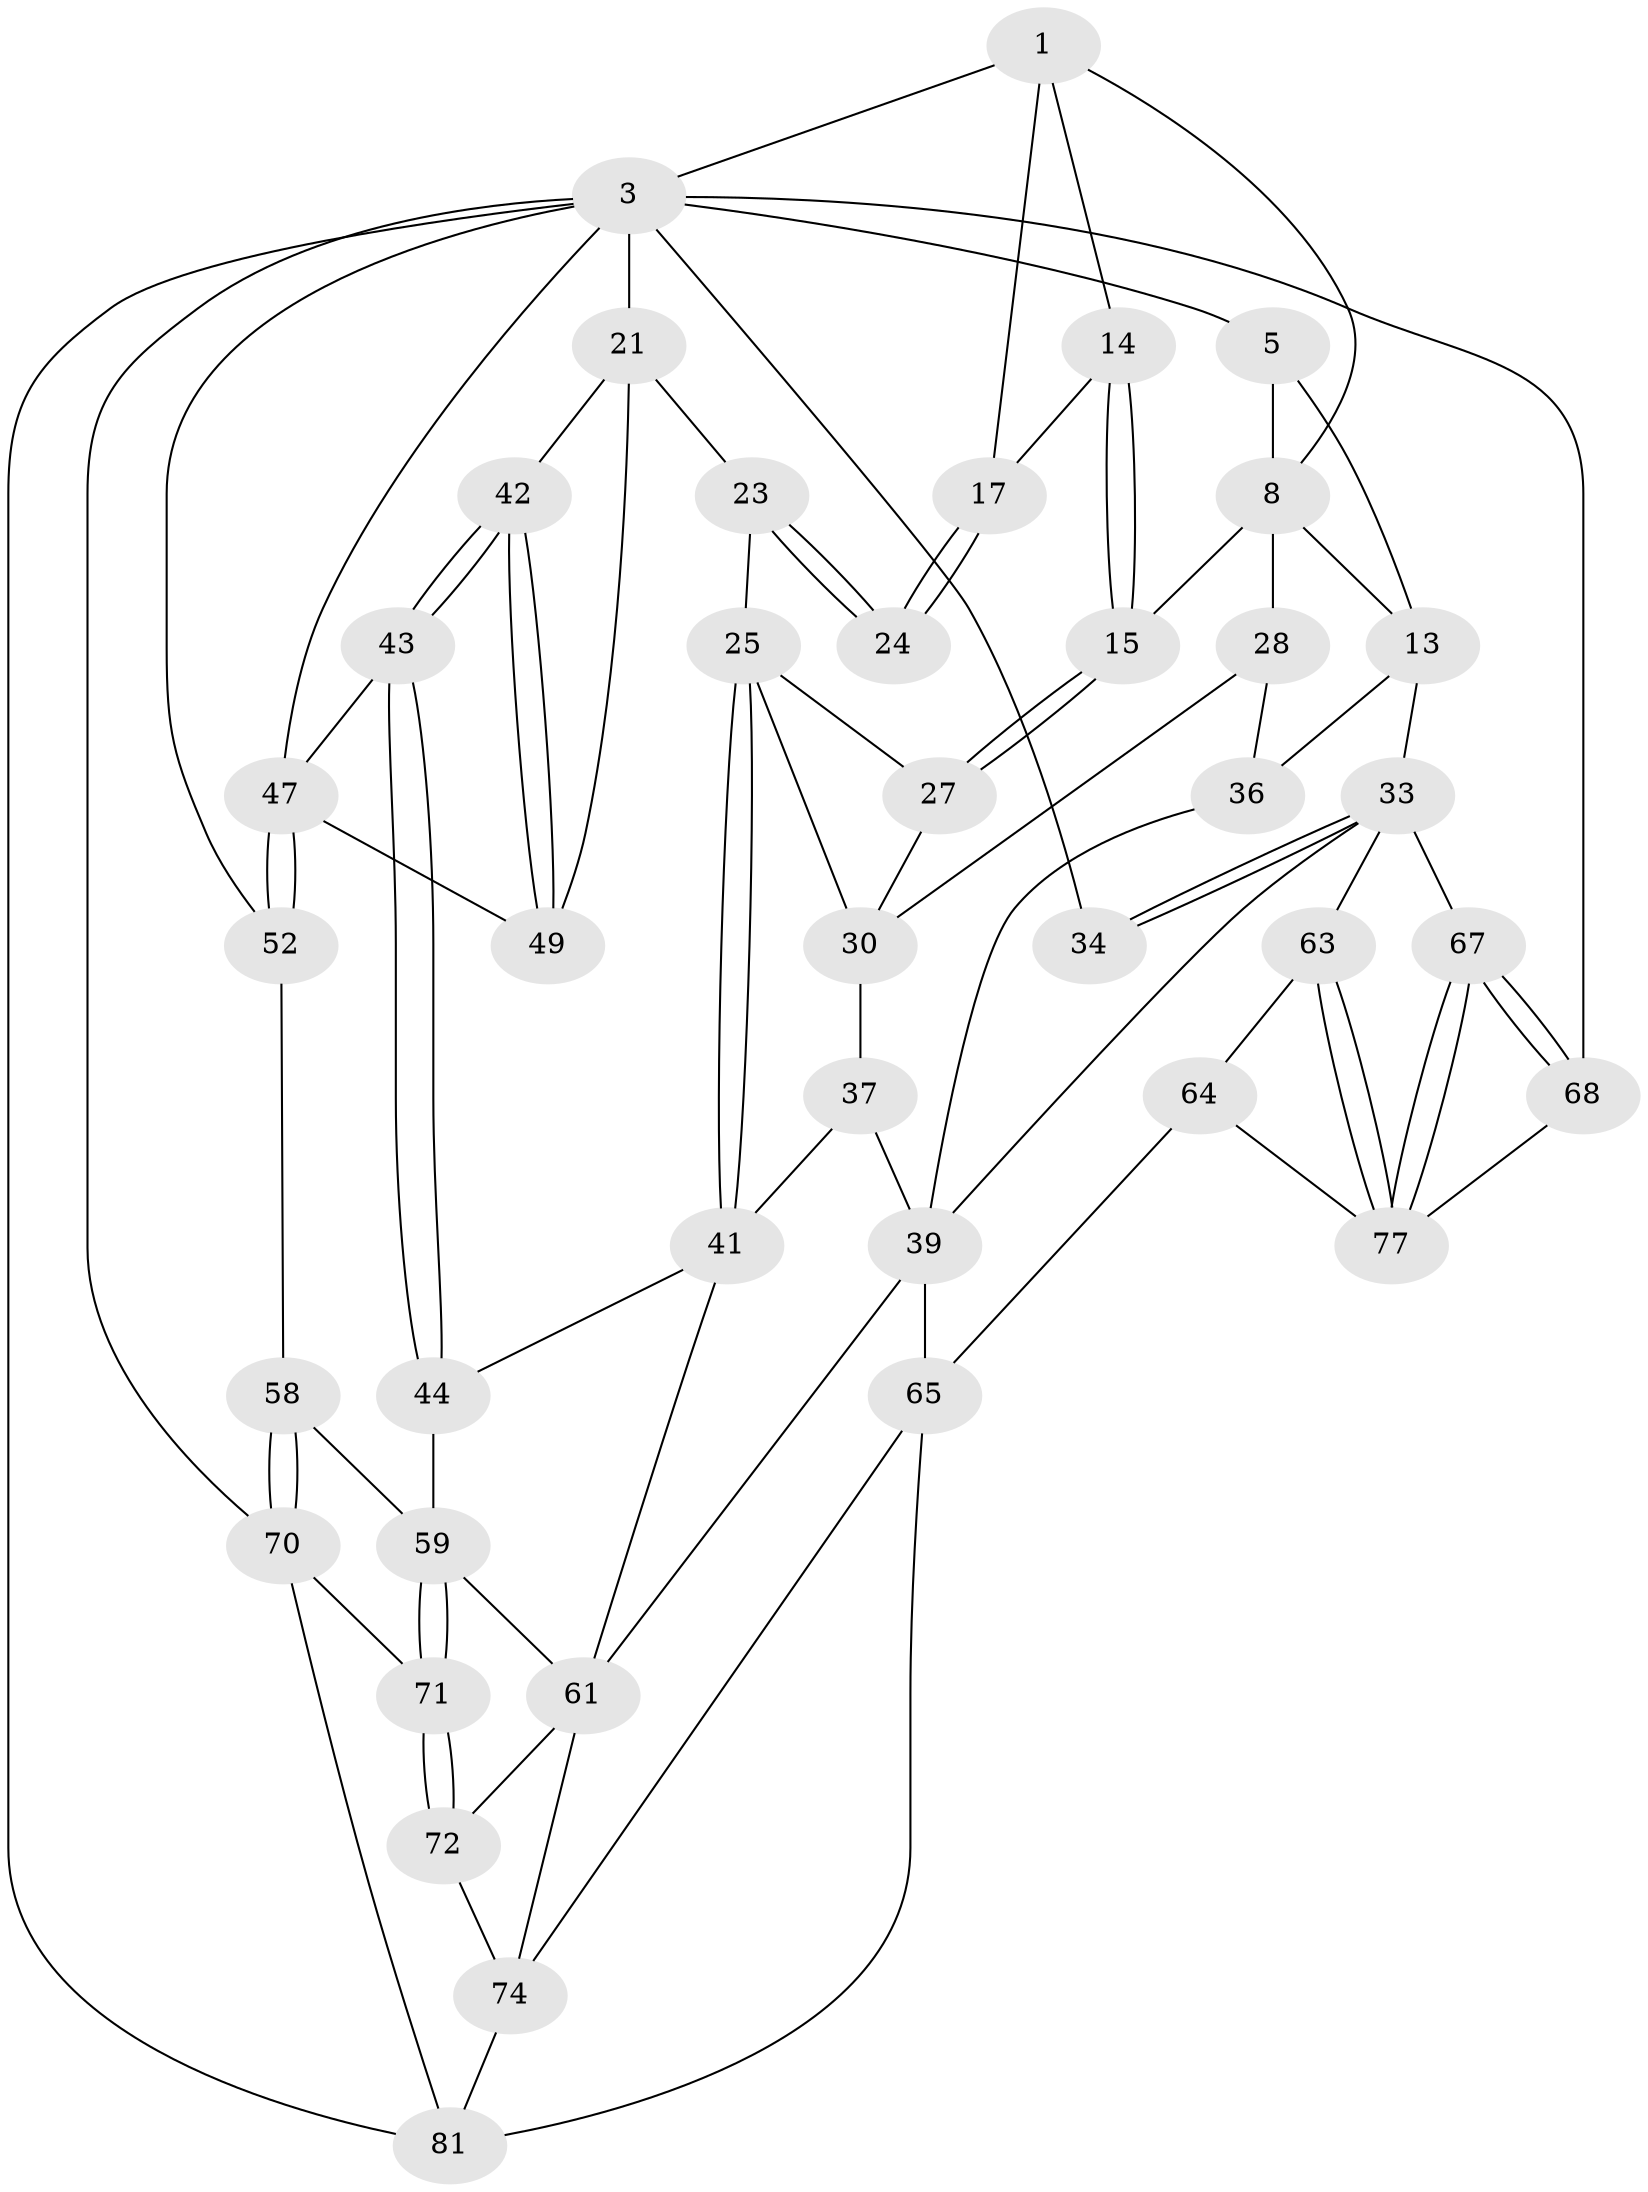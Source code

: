 // original degree distribution, {3: 0.036585365853658534, 5: 0.47560975609756095, 4: 0.24390243902439024, 6: 0.24390243902439024}
// Generated by graph-tools (version 1.1) at 2025/17/03/09/25 04:17:03]
// undirected, 41 vertices, 90 edges
graph export_dot {
graph [start="1"]
  node [color=gray90,style=filled];
  1 [pos="+0.694204837298167+0",super="+7+2"];
  3 [pos="+1+0",super="+4+19+51"];
  5 [pos="+0+0",super="+10+6"];
  8 [pos="+0.36931207405752486+0.07962310422699598",super="+11"];
  13 [pos="+0.20311729182297403+0.3149588815241686",super="+32"];
  14 [pos="+0.5197132999855405+0.19427848233309394"];
  15 [pos="+0.45759137180753146+0.3020559114667459"];
  17 [pos="+0.9795758464261843+0",super="+18"];
  21 [pos="+0.724362807873893+0.3583383063247026",super="+22+46"];
  23 [pos="+0.6650478582271812+0.338081689685769"];
  24 [pos="+0.6530415076104852+0.3083448812267551"];
  25 [pos="+0.6525686348077592+0.35047034211431205",super="+26"];
  27 [pos="+0.4695509479504207+0.3412327217694904"];
  28 [pos="+0.3570475853162272+0.38842761778588225",super="+29"];
  30 [pos="+0.4690025224710131+0.35791862447792383",super="+35+31"];
  33 [pos="+0+0.4232772262676741",super="+55"];
  34 [pos="+0+0.37412155094093213"];
  36 [pos="+0.2913490331519085+0.5478505073339004"];
  37 [pos="+0.48812654864316946+0.532343220576724",super="+38"];
  39 [pos="+0.3947796030668496+0.6598352732332087",super="+40"];
  41 [pos="+0.633512431582786+0.5722011038690122",super="+45"];
  42 [pos="+0.7624554544611911+0.46573263621844596"];
  43 [pos="+0.7610328593405902+0.5646305411390924"];
  44 [pos="+0.7544863387750697+0.5787419255091755"];
  47 [pos="+1+0.40563612790476583",super="+48"];
  49 [pos="+0.8884940482247782+0.4373896735257032"];
  52 [pos="+1+0.6423847410324268",super="+53"];
  58 [pos="+0.930265933881203+0.7079655282565767"];
  59 [pos="+0.8626158470158919+0.7138211847136133",super="+60"];
  61 [pos="+0.6467756632434549+0.7385013487601279",super="+66+62"];
  63 [pos="+0.10479368978814275+0.7680900210263087"];
  64 [pos="+0.15587124795096047+0.7769795342970713",super="+78"];
  65 [pos="+0.20581896219763446+0.776414221923168",super="+76"];
  67 [pos="+0+0.800356720531057"];
  68 [pos="+0+1"];
  70 [pos="+1+1",super="+73"];
  71 [pos="+0.8315334005502133+1"];
  72 [pos="+0.7116802798108063+0.8996471060236854"];
  74 [pos="+0.5095574406854472+0.8617220044972784",super="+75"];
  77 [pos="+0+0.7999638980025465",super="+79"];
  81 [pos="+0.15438222812661406+1",super="+82"];
  1 -- 8;
  1 -- 14;
  1 -- 3;
  1 -- 17;
  3 -- 81;
  3 -- 34;
  3 -- 68;
  3 -- 5;
  3 -- 21;
  3 -- 47;
  3 -- 52;
  3 -- 70;
  5 -- 13;
  5 -- 8;
  8 -- 13;
  8 -- 28 [weight=2];
  8 -- 15;
  13 -- 33;
  13 -- 36;
  14 -- 15;
  14 -- 15;
  14 -- 17;
  15 -- 27;
  15 -- 27;
  17 -- 24 [weight=2];
  17 -- 24;
  21 -- 42;
  21 -- 23;
  21 -- 49;
  23 -- 24;
  23 -- 24;
  23 -- 25;
  25 -- 41;
  25 -- 41;
  25 -- 27;
  25 -- 30;
  27 -- 30;
  28 -- 30;
  28 -- 36;
  30 -- 37 [weight=2];
  33 -- 34 [weight=2];
  33 -- 34;
  33 -- 67;
  33 -- 63;
  33 -- 39;
  36 -- 39;
  37 -- 41;
  37 -- 39;
  39 -- 61;
  39 -- 65;
  41 -- 44;
  41 -- 61;
  42 -- 43;
  42 -- 43;
  42 -- 49;
  42 -- 49;
  43 -- 44;
  43 -- 44;
  43 -- 47;
  44 -- 59;
  47 -- 52 [weight=2];
  47 -- 52;
  47 -- 49;
  52 -- 58;
  58 -- 59;
  58 -- 70;
  58 -- 70;
  59 -- 71;
  59 -- 71;
  59 -- 61;
  61 -- 72;
  61 -- 74;
  63 -- 64;
  63 -- 77;
  63 -- 77;
  64 -- 65 [weight=2];
  64 -- 77;
  65 -- 81;
  65 -- 74;
  67 -- 68;
  67 -- 68;
  67 -- 77;
  67 -- 77;
  68 -- 77;
  70 -- 81;
  70 -- 71;
  71 -- 72;
  71 -- 72;
  72 -- 74;
  74 -- 81;
}
